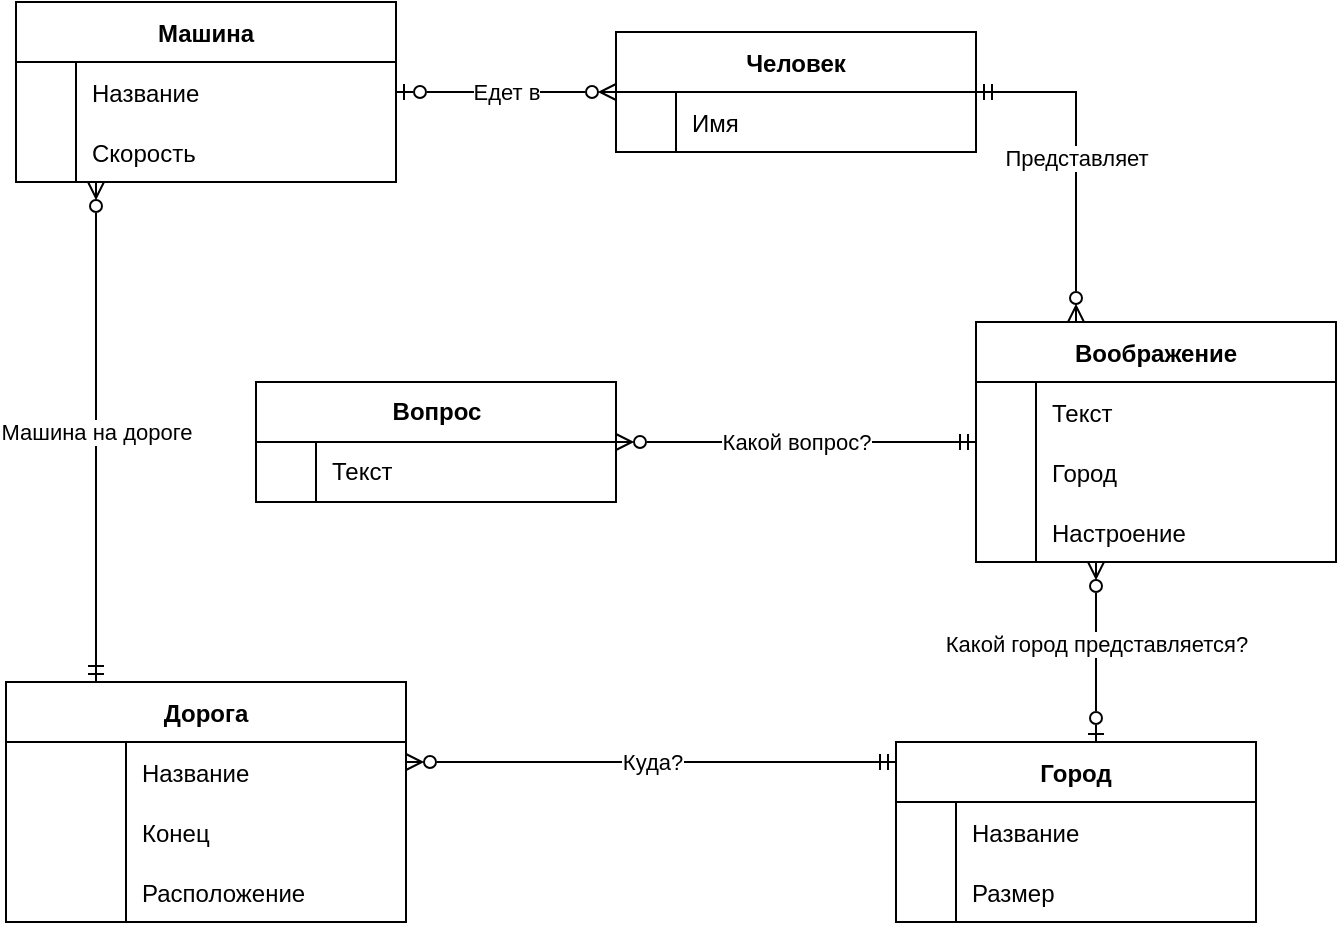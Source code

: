 <mxfile version="20.5.3" type="embed"><diagram name="Page-1" id="e56a1550-8fbb-45ad-956c-1786394a9013"><mxGraphModel dx="554" dy="1225" grid="1" gridSize="10" guides="1" tooltips="1" connect="1" arrows="1" fold="1" page="1" pageScale="1" pageWidth="1100" pageHeight="850" background="none" math="0" shadow="0"><root><mxCell id="0"/><mxCell id="1" parent="0"/><mxCell id="c6sAwi9QVTVZ_ExDH39v-31" value="Куда?" style="edgeStyle=orthogonalEdgeStyle;rounded=0;orthogonalLoop=1;jettySize=auto;html=1;startArrow=ERmandOne;startFill=0;endArrow=ERzeroToMany;endFill=0;" parent="1" source="pWjKHq5pREKSBnfmIH6U-14" target="pWjKHq5pREKSBnfmIH6U-70" edge="1"><mxGeometry relative="1" as="geometry"><Array as="points"><mxPoint x="720" y="320"/><mxPoint x="720" y="320"/></Array></mxGeometry></mxCell><mxCell id="pWjKHq5pREKSBnfmIH6U-14" value="Город" style="shape=table;startSize=30;container=1;collapsible=1;childLayout=tableLayout;fixedRows=1;rowLines=0;fontStyle=1;align=center;resizeLast=1;" parent="1" vertex="1"><mxGeometry x="840" y="310" width="180" height="90" as="geometry"/></mxCell><mxCell id="pWjKHq5pREKSBnfmIH6U-18" value="" style="shape=tableRow;horizontal=0;startSize=0;swimlaneHead=0;swimlaneBody=0;fillColor=none;collapsible=0;dropTarget=0;points=[[0,0.5],[1,0.5]];portConstraint=eastwest;top=0;left=0;right=0;bottom=0;" parent="pWjKHq5pREKSBnfmIH6U-14" vertex="1"><mxGeometry y="30" width="180" height="30" as="geometry"/></mxCell><mxCell id="pWjKHq5pREKSBnfmIH6U-19" value="" style="shape=partialRectangle;connectable=0;fillColor=none;top=0;left=0;bottom=0;right=0;editable=1;overflow=hidden;" parent="pWjKHq5pREKSBnfmIH6U-18" vertex="1"><mxGeometry width="30" height="30" as="geometry"><mxRectangle width="30" height="30" as="alternateBounds"/></mxGeometry></mxCell><mxCell id="pWjKHq5pREKSBnfmIH6U-20" value="Название" style="shape=partialRectangle;connectable=0;fillColor=none;top=0;left=0;bottom=0;right=0;align=left;spacingLeft=6;overflow=hidden;" parent="pWjKHq5pREKSBnfmIH6U-18" vertex="1"><mxGeometry x="30" width="150" height="30" as="geometry"><mxRectangle width="150" height="30" as="alternateBounds"/></mxGeometry></mxCell><mxCell id="pWjKHq5pREKSBnfmIH6U-21" value="" style="shape=tableRow;horizontal=0;startSize=0;swimlaneHead=0;swimlaneBody=0;fillColor=none;collapsible=0;dropTarget=0;points=[[0,0.5],[1,0.5]];portConstraint=eastwest;top=0;left=0;right=0;bottom=0;" parent="pWjKHq5pREKSBnfmIH6U-14" vertex="1"><mxGeometry y="60" width="180" height="30" as="geometry"/></mxCell><mxCell id="pWjKHq5pREKSBnfmIH6U-22" value="" style="shape=partialRectangle;connectable=0;fillColor=none;top=0;left=0;bottom=0;right=0;editable=1;overflow=hidden;" parent="pWjKHq5pREKSBnfmIH6U-21" vertex="1"><mxGeometry width="30" height="30" as="geometry"><mxRectangle width="30" height="30" as="alternateBounds"/></mxGeometry></mxCell><mxCell id="pWjKHq5pREKSBnfmIH6U-23" value="Размер" style="shape=partialRectangle;connectable=0;fillColor=none;top=0;left=0;bottom=0;right=0;align=left;spacingLeft=6;overflow=hidden;" parent="pWjKHq5pREKSBnfmIH6U-21" vertex="1"><mxGeometry x="30" width="150" height="30" as="geometry"><mxRectangle width="150" height="30" as="alternateBounds"/></mxGeometry></mxCell><mxCell id="pWjKHq5pREKSBnfmIH6U-27" value="Машина" style="shape=table;startSize=30;container=1;collapsible=1;childLayout=tableLayout;fixedRows=1;rowLines=0;fontStyle=1;align=center;resizeLast=1;" parent="1" vertex="1"><mxGeometry x="400" y="-60" width="190.0" height="90" as="geometry"/></mxCell><mxCell id="pWjKHq5pREKSBnfmIH6U-31" value="" style="shape=tableRow;horizontal=0;startSize=0;swimlaneHead=0;swimlaneBody=0;fillColor=none;collapsible=0;dropTarget=0;points=[[0,0.5],[1,0.5]];portConstraint=eastwest;top=0;left=0;right=0;bottom=0;" parent="pWjKHq5pREKSBnfmIH6U-27" vertex="1"><mxGeometry y="30" width="190.0" height="30" as="geometry"/></mxCell><mxCell id="pWjKHq5pREKSBnfmIH6U-32" value="" style="shape=partialRectangle;connectable=0;fillColor=none;top=0;left=0;bottom=0;right=0;editable=1;overflow=hidden;" parent="pWjKHq5pREKSBnfmIH6U-31" vertex="1"><mxGeometry width="30" height="30" as="geometry"><mxRectangle width="30" height="30" as="alternateBounds"/></mxGeometry></mxCell><mxCell id="pWjKHq5pREKSBnfmIH6U-33" value="Название" style="shape=partialRectangle;connectable=0;fillColor=none;top=0;left=0;bottom=0;right=0;align=left;spacingLeft=6;overflow=hidden;" parent="pWjKHq5pREKSBnfmIH6U-31" vertex="1"><mxGeometry x="30" width="160.0" height="30" as="geometry"><mxRectangle width="160.0" height="30" as="alternateBounds"/></mxGeometry></mxCell><mxCell id="pWjKHq5pREKSBnfmIH6U-110" style="shape=tableRow;horizontal=0;startSize=0;swimlaneHead=0;swimlaneBody=0;fillColor=none;collapsible=0;dropTarget=0;points=[[0,0.5],[1,0.5]];portConstraint=eastwest;top=0;left=0;right=0;bottom=0;" parent="pWjKHq5pREKSBnfmIH6U-27" vertex="1"><mxGeometry y="60" width="190.0" height="30" as="geometry"/></mxCell><mxCell id="pWjKHq5pREKSBnfmIH6U-111" style="shape=partialRectangle;connectable=0;fillColor=none;top=0;left=0;bottom=0;right=0;editable=1;overflow=hidden;" parent="pWjKHq5pREKSBnfmIH6U-110" vertex="1"><mxGeometry width="30" height="30" as="geometry"><mxRectangle width="30" height="30" as="alternateBounds"/></mxGeometry></mxCell><mxCell id="pWjKHq5pREKSBnfmIH6U-112" value="Скорость" style="shape=partialRectangle;connectable=0;fillColor=none;top=0;left=0;bottom=0;right=0;align=left;spacingLeft=6;overflow=hidden;" parent="pWjKHq5pREKSBnfmIH6U-110" vertex="1"><mxGeometry x="30" width="160.0" height="30" as="geometry"><mxRectangle width="160.0" height="30" as="alternateBounds"/></mxGeometry></mxCell><mxCell id="pWjKHq5pREKSBnfmIH6U-40" value="Человек" style="shape=table;startSize=30;container=1;collapsible=1;childLayout=tableLayout;fixedRows=1;rowLines=0;fontStyle=1;align=center;resizeLast=1;" parent="1" vertex="1"><mxGeometry x="700" y="-45" width="180" height="60" as="geometry"/></mxCell><mxCell id="pWjKHq5pREKSBnfmIH6U-44" value="" style="shape=tableRow;horizontal=0;startSize=0;swimlaneHead=0;swimlaneBody=0;fillColor=none;collapsible=0;dropTarget=0;points=[[0,0.5],[1,0.5]];portConstraint=eastwest;top=0;left=0;right=0;bottom=0;" parent="pWjKHq5pREKSBnfmIH6U-40" vertex="1"><mxGeometry y="30" width="180" height="30" as="geometry"/></mxCell><mxCell id="pWjKHq5pREKSBnfmIH6U-45" value="" style="shape=partialRectangle;connectable=0;fillColor=none;top=0;left=0;bottom=0;right=0;editable=1;overflow=hidden;" parent="pWjKHq5pREKSBnfmIH6U-44" vertex="1"><mxGeometry width="30" height="30" as="geometry"><mxRectangle width="30" height="30" as="alternateBounds"/></mxGeometry></mxCell><mxCell id="pWjKHq5pREKSBnfmIH6U-46" value="Имя" style="shape=partialRectangle;connectable=0;fillColor=none;top=0;left=0;bottom=0;right=0;align=left;spacingLeft=6;overflow=hidden;" parent="pWjKHq5pREKSBnfmIH6U-44" vertex="1"><mxGeometry x="30" width="150" height="30" as="geometry"><mxRectangle width="150" height="30" as="alternateBounds"/></mxGeometry></mxCell><mxCell id="c6sAwi9QVTVZ_ExDH39v-26" value="Какой вопрос?" style="edgeStyle=orthogonalEdgeStyle;rounded=0;orthogonalLoop=1;jettySize=auto;html=1;startArrow=ERmandOne;startFill=0;endArrow=ERzeroToMany;endFill=0;" parent="1" source="pWjKHq5pREKSBnfmIH6U-53" target="c6sAwi9QVTVZ_ExDH39v-13" edge="1"><mxGeometry x="0.004" relative="1" as="geometry"><mxPoint as="offset"/></mxGeometry></mxCell><mxCell id="pWjKHq5pREKSBnfmIH6U-53" value="Воображение" style="shape=table;startSize=30;container=1;collapsible=1;childLayout=tableLayout;fixedRows=1;rowLines=0;fontStyle=1;align=center;resizeLast=1;" parent="1" vertex="1"><mxGeometry x="880" y="100" width="180" height="120" as="geometry"/></mxCell><mxCell id="pWjKHq5pREKSBnfmIH6U-60" value="" style="shape=tableRow;horizontal=0;startSize=0;swimlaneHead=0;swimlaneBody=0;fillColor=none;collapsible=0;dropTarget=0;points=[[0,0.5],[1,0.5]];portConstraint=eastwest;top=0;left=0;right=0;bottom=0;" parent="pWjKHq5pREKSBnfmIH6U-53" vertex="1"><mxGeometry y="30" width="180" height="30" as="geometry"/></mxCell><mxCell id="pWjKHq5pREKSBnfmIH6U-61" value="" style="shape=partialRectangle;connectable=0;fillColor=none;top=0;left=0;bottom=0;right=0;editable=1;overflow=hidden;" parent="pWjKHq5pREKSBnfmIH6U-60" vertex="1"><mxGeometry width="30" height="30" as="geometry"><mxRectangle width="30" height="30" as="alternateBounds"/></mxGeometry></mxCell><mxCell id="pWjKHq5pREKSBnfmIH6U-62" value="Текст" style="shape=partialRectangle;connectable=0;fillColor=none;top=0;left=0;bottom=0;right=0;align=left;spacingLeft=6;overflow=hidden;" parent="pWjKHq5pREKSBnfmIH6U-60" vertex="1"><mxGeometry x="30" width="150" height="30" as="geometry"><mxRectangle width="150" height="30" as="alternateBounds"/></mxGeometry></mxCell><mxCell id="c6sAwi9QVTVZ_ExDH39v-3" style="shape=tableRow;horizontal=0;startSize=0;swimlaneHead=0;swimlaneBody=0;fillColor=none;collapsible=0;dropTarget=0;points=[[0,0.5],[1,0.5]];portConstraint=eastwest;top=0;left=0;right=0;bottom=0;" parent="pWjKHq5pREKSBnfmIH6U-53" vertex="1"><mxGeometry y="60" width="180" height="30" as="geometry"/></mxCell><mxCell id="c6sAwi9QVTVZ_ExDH39v-4" value="" style="shape=partialRectangle;connectable=0;fillColor=none;top=0;left=0;bottom=0;right=0;editable=1;overflow=hidden;" parent="c6sAwi9QVTVZ_ExDH39v-3" vertex="1"><mxGeometry width="30" height="30" as="geometry"><mxRectangle width="30" height="30" as="alternateBounds"/></mxGeometry></mxCell><mxCell id="c6sAwi9QVTVZ_ExDH39v-5" value="Город" style="shape=partialRectangle;connectable=0;fillColor=none;top=0;left=0;bottom=0;right=0;align=left;spacingLeft=6;overflow=hidden;" parent="c6sAwi9QVTVZ_ExDH39v-3" vertex="1"><mxGeometry x="30" width="150" height="30" as="geometry"><mxRectangle width="150" height="30" as="alternateBounds"/></mxGeometry></mxCell><mxCell id="c6sAwi9QVTVZ_ExDH39v-6" style="shape=tableRow;horizontal=0;startSize=0;swimlaneHead=0;swimlaneBody=0;fillColor=none;collapsible=0;dropTarget=0;points=[[0,0.5],[1,0.5]];portConstraint=eastwest;top=0;left=0;right=0;bottom=0;" parent="pWjKHq5pREKSBnfmIH6U-53" vertex="1"><mxGeometry y="90" width="180" height="30" as="geometry"/></mxCell><mxCell id="c6sAwi9QVTVZ_ExDH39v-7" value="" style="shape=partialRectangle;connectable=0;fillColor=none;top=0;left=0;bottom=0;right=0;editable=1;overflow=hidden;" parent="c6sAwi9QVTVZ_ExDH39v-6" vertex="1"><mxGeometry width="30" height="30" as="geometry"><mxRectangle width="30" height="30" as="alternateBounds"/></mxGeometry></mxCell><mxCell id="c6sAwi9QVTVZ_ExDH39v-8" value="Настроение" style="shape=partialRectangle;connectable=0;fillColor=none;top=0;left=0;bottom=0;right=0;align=left;spacingLeft=6;overflow=hidden;" parent="c6sAwi9QVTVZ_ExDH39v-6" vertex="1"><mxGeometry x="30" width="150" height="30" as="geometry"><mxRectangle width="150" height="30" as="alternateBounds"/></mxGeometry></mxCell><mxCell id="pWjKHq5pREKSBnfmIH6U-70" value="Дорога" style="shape=table;startSize=30;container=1;collapsible=1;childLayout=tableLayout;fixedRows=1;rowLines=0;fontStyle=1;align=center;resizeLast=1;" parent="1" vertex="1"><mxGeometry x="395" y="280" width="200" height="120" as="geometry"/></mxCell><mxCell id="pWjKHq5pREKSBnfmIH6U-94" style="shape=tableRow;horizontal=0;startSize=0;swimlaneHead=0;swimlaneBody=0;fillColor=none;collapsible=0;dropTarget=0;points=[[0,0.5],[1,0.5]];portConstraint=eastwest;top=0;left=0;right=0;bottom=0;" parent="pWjKHq5pREKSBnfmIH6U-70" vertex="1"><mxGeometry y="30" width="200" height="30" as="geometry"/></mxCell><mxCell id="pWjKHq5pREKSBnfmIH6U-95" style="shape=partialRectangle;connectable=0;fillColor=none;top=0;left=0;bottom=0;right=0;editable=1;overflow=hidden;" parent="pWjKHq5pREKSBnfmIH6U-94" vertex="1"><mxGeometry width="60" height="30" as="geometry"><mxRectangle width="60" height="30" as="alternateBounds"/></mxGeometry></mxCell><mxCell id="pWjKHq5pREKSBnfmIH6U-96" value="Название" style="shape=partialRectangle;connectable=0;fillColor=none;top=0;left=0;bottom=0;right=0;align=left;spacingLeft=6;overflow=hidden;" parent="pWjKHq5pREKSBnfmIH6U-94" vertex="1"><mxGeometry x="60" width="140" height="30" as="geometry"><mxRectangle width="140" height="30" as="alternateBounds"/></mxGeometry></mxCell><mxCell id="pWjKHq5pREKSBnfmIH6U-77" value="" style="shape=tableRow;horizontal=0;startSize=0;swimlaneHead=0;swimlaneBody=0;fillColor=none;collapsible=0;dropTarget=0;points=[[0,0.5],[1,0.5]];portConstraint=eastwest;top=0;left=0;right=0;bottom=0;" parent="pWjKHq5pREKSBnfmIH6U-70" vertex="1"><mxGeometry y="60" width="200" height="30" as="geometry"/></mxCell><mxCell id="pWjKHq5pREKSBnfmIH6U-78" value="" style="shape=partialRectangle;connectable=0;fillColor=none;top=0;left=0;bottom=0;right=0;editable=1;overflow=hidden;" parent="pWjKHq5pREKSBnfmIH6U-77" vertex="1"><mxGeometry width="60" height="30" as="geometry"><mxRectangle width="60" height="30" as="alternateBounds"/></mxGeometry></mxCell><mxCell id="pWjKHq5pREKSBnfmIH6U-79" value="Конец" style="shape=partialRectangle;connectable=0;fillColor=none;top=0;left=0;bottom=0;right=0;align=left;spacingLeft=6;overflow=hidden;" parent="pWjKHq5pREKSBnfmIH6U-77" vertex="1"><mxGeometry x="60" width="140" height="30" as="geometry"><mxRectangle width="140" height="30" as="alternateBounds"/></mxGeometry></mxCell><mxCell id="c6sAwi9QVTVZ_ExDH39v-27" style="shape=tableRow;horizontal=0;startSize=0;swimlaneHead=0;swimlaneBody=0;fillColor=none;collapsible=0;dropTarget=0;points=[[0,0.5],[1,0.5]];portConstraint=eastwest;top=0;left=0;right=0;bottom=0;" parent="pWjKHq5pREKSBnfmIH6U-70" vertex="1"><mxGeometry y="90" width="200" height="30" as="geometry"/></mxCell><mxCell id="c6sAwi9QVTVZ_ExDH39v-28" style="shape=partialRectangle;connectable=0;fillColor=none;top=0;left=0;bottom=0;right=0;editable=1;overflow=hidden;" parent="c6sAwi9QVTVZ_ExDH39v-27" vertex="1"><mxGeometry width="60" height="30" as="geometry"><mxRectangle width="60" height="30" as="alternateBounds"/></mxGeometry></mxCell><mxCell id="c6sAwi9QVTVZ_ExDH39v-29" value="Расположение" style="shape=partialRectangle;connectable=0;fillColor=none;top=0;left=0;bottom=0;right=0;align=left;spacingLeft=6;overflow=hidden;" parent="c6sAwi9QVTVZ_ExDH39v-27" vertex="1"><mxGeometry x="60" width="140" height="30" as="geometry"><mxRectangle width="140" height="30" as="alternateBounds"/></mxGeometry></mxCell><mxCell id="pWjKHq5pREKSBnfmIH6U-104" value="Машина на дороге" style="edgeStyle=orthogonalEdgeStyle;rounded=0;jumpStyle=none;orthogonalLoop=1;jettySize=auto;html=1;startArrow=ERmandOne;startFill=0;endArrow=ERzeroToMany;endFill=0;" parent="1" source="pWjKHq5pREKSBnfmIH6U-70" target="pWjKHq5pREKSBnfmIH6U-27" edge="1"><mxGeometry relative="1" as="geometry"><mxPoint x="590" y="295" as="sourcePoint"/><Array as="points"><mxPoint x="440" y="230"/><mxPoint x="440" y="230"/></Array></mxGeometry></mxCell><mxCell id="pWjKHq5pREKSBnfmIH6U-107" value="Представляет" style="edgeStyle=orthogonalEdgeStyle;rounded=0;jumpStyle=none;orthogonalLoop=1;jettySize=auto;html=1;startArrow=ERzeroToMany;startFill=0;endArrow=ERmandOne;endFill=0;" parent="1" source="pWjKHq5pREKSBnfmIH6U-53" target="pWjKHq5pREKSBnfmIH6U-40" edge="1"><mxGeometry relative="1" as="geometry"><mxPoint x="980" y="225" as="sourcePoint"/><mxPoint x="860" y="85" as="targetPoint"/><Array as="points"><mxPoint x="930" y="80"/><mxPoint x="930" y="80"/></Array></mxGeometry></mxCell><mxCell id="pWjKHq5pREKSBnfmIH6U-108" value="Какой город представляется?" style="edgeStyle=orthogonalEdgeStyle;rounded=0;jumpStyle=none;orthogonalLoop=1;jettySize=auto;html=1;startArrow=ERzeroToMany;startFill=0;endArrow=ERzeroToOne;endFill=0;" parent="1" source="pWjKHq5pREKSBnfmIH6U-53" target="pWjKHq5pREKSBnfmIH6U-14" edge="1"><mxGeometry x="-0.097" relative="1" as="geometry"><mxPoint x="980" y="225" as="sourcePoint"/><Array as="points"><mxPoint x="940" y="260"/><mxPoint x="940" y="260"/></Array><mxPoint as="offset"/></mxGeometry></mxCell><mxCell id="pWjKHq5pREKSBnfmIH6U-109" value="Едет в" style="edgeStyle=orthogonalEdgeStyle;rounded=0;jumpStyle=none;orthogonalLoop=1;jettySize=auto;html=1;startArrow=ERzeroToOne;startFill=0;endArrow=ERzeroToMany;endFill=0;" parent="1" source="pWjKHq5pREKSBnfmIH6U-27" target="pWjKHq5pREKSBnfmIH6U-40" edge="1"><mxGeometry relative="1" as="geometry"><mxPoint x="590.0" y="105" as="sourcePoint"/><mxPoint x="680" y="85" as="targetPoint"/></mxGeometry></mxCell><mxCell id="c6sAwi9QVTVZ_ExDH39v-13" value="Вопрос" style="shape=table;startSize=30;container=1;collapsible=1;childLayout=tableLayout;fixedRows=1;rowLines=0;fontStyle=1;align=center;resizeLast=1;html=1;" parent="1" vertex="1"><mxGeometry x="520" y="130" width="180" height="60" as="geometry"/></mxCell><mxCell id="c6sAwi9QVTVZ_ExDH39v-17" value="" style="shape=tableRow;horizontal=0;startSize=0;swimlaneHead=0;swimlaneBody=0;fillColor=none;collapsible=0;dropTarget=0;points=[[0,0.5],[1,0.5]];portConstraint=eastwest;top=0;left=0;right=0;bottom=0;" parent="c6sAwi9QVTVZ_ExDH39v-13" vertex="1"><mxGeometry y="30" width="180" height="30" as="geometry"/></mxCell><mxCell id="c6sAwi9QVTVZ_ExDH39v-18" value="" style="shape=partialRectangle;connectable=0;fillColor=none;top=0;left=0;bottom=0;right=0;editable=1;overflow=hidden;whiteSpace=wrap;html=1;" parent="c6sAwi9QVTVZ_ExDH39v-17" vertex="1"><mxGeometry width="30" height="30" as="geometry"><mxRectangle width="30" height="30" as="alternateBounds"/></mxGeometry></mxCell><mxCell id="c6sAwi9QVTVZ_ExDH39v-19" value="Текст" style="shape=partialRectangle;connectable=0;fillColor=none;top=0;left=0;bottom=0;right=0;align=left;spacingLeft=6;overflow=hidden;whiteSpace=wrap;html=1;" parent="c6sAwi9QVTVZ_ExDH39v-17" vertex="1"><mxGeometry x="30" width="150" height="30" as="geometry"><mxRectangle width="150" height="30" as="alternateBounds"/></mxGeometry></mxCell></root></mxGraphModel></diagram></mxfile>